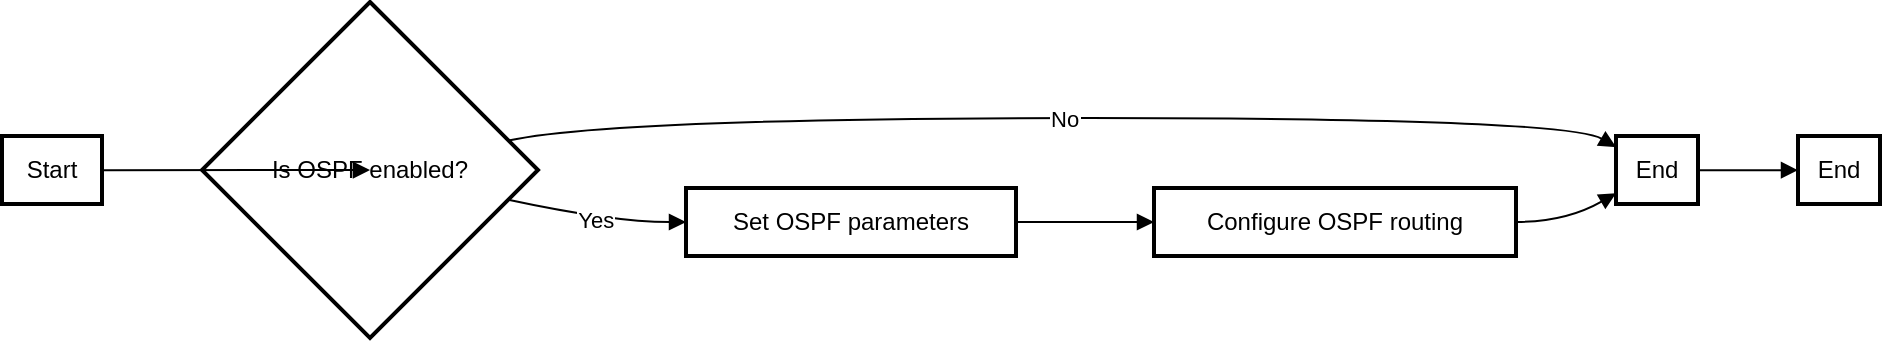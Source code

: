 <mxfile version="21.7.4" type="github">
  <diagram name="Page-1" id="OXUhZaIi6AO-RWhrEzdi">
    <mxGraphModel>
      <root>
        <mxCell id="0" />
        <mxCell id="1" parent="0" />
        <mxCell id="2" value="Start" style="whiteSpace=wrap;strokeWidth=2;" vertex="1" parent="1">
          <mxGeometry y="67" width="50" height="34" as="geometry" />
        </mxCell>
        <mxCell id="3" value="Is OSPF enabled?" style="rhombus;strokeWidth=2;whiteSpace=wrap;" vertex="1" parent="1">
          <mxGeometry x="100" width="168" height="168" as="geometry" />
        </mxCell>
        <mxCell id="4" value="Set OSPF parameters" style="whiteSpace=wrap;strokeWidth=2;" vertex="1" parent="1">
          <mxGeometry x="342" y="93" width="165" height="34" as="geometry" />
        </mxCell>
        <mxCell id="5" value="End" style="whiteSpace=wrap;strokeWidth=2;" vertex="1" parent="1">
          <mxGeometry x="807" y="67" width="41" height="34" as="geometry" />
        </mxCell>
        <mxCell id="6" value="Configure OSPF routing" style="whiteSpace=wrap;strokeWidth=2;" vertex="1" parent="1">
          <mxGeometry x="576" y="93" width="181" height="34" as="geometry" />
        </mxCell>
        <mxCell id="7" value="End" style="whiteSpace=wrap;strokeWidth=2;" vertex="1" parent="1">
          <mxGeometry x="898" y="67" width="41" height="34" as="geometry" />
        </mxCell>
        <mxCell id="8" value="" style="curved=1;startArrow=none;endArrow=block;exitX=1.007;exitY=0.503;entryX=0.002;entryY=0.501;" edge="1" parent="1" source="2" target="3">
          <mxGeometry relative="1" as="geometry">
            <Array as="points" />
          </mxGeometry>
        </mxCell>
        <mxCell id="9" value="Yes" style="curved=1;startArrow=none;endArrow=block;exitX=1.003;exitY=0.608;entryX=0.0;entryY=0.5;" edge="1" parent="1" source="3" target="4">
          <mxGeometry relative="1" as="geometry">
            <Array as="points">
              <mxPoint x="305" y="110" />
            </Array>
          </mxGeometry>
        </mxCell>
        <mxCell id="10" value="No" style="curved=1;startArrow=none;endArrow=block;exitX=1.003;exitY=0.393;entryX=-0.006;entryY=0.158;" edge="1" parent="1" source="3" target="5">
          <mxGeometry relative="1" as="geometry">
            <Array as="points">
              <mxPoint x="305" y="58" />
              <mxPoint x="782" y="58" />
            </Array>
          </mxGeometry>
        </mxCell>
        <mxCell id="11" value="" style="curved=1;startArrow=none;endArrow=block;exitX=1.001;exitY=0.5;entryX=0.0;entryY=0.5;" edge="1" parent="1" source="4" target="6">
          <mxGeometry relative="1" as="geometry">
            <Array as="points" />
          </mxGeometry>
        </mxCell>
        <mxCell id="12" value="" style="curved=1;startArrow=none;endArrow=block;exitX=0.999;exitY=0.5;entryX=-0.006;entryY=0.847;" edge="1" parent="1" source="6" target="5">
          <mxGeometry relative="1" as="geometry">
            <Array as="points">
              <mxPoint x="782" y="110" />
            </Array>
          </mxGeometry>
        </mxCell>
        <mxCell id="13" value="" style="curved=1;startArrow=none;endArrow=block;exitX=1.0;exitY=0.503;entryX=-0.0;entryY=0.503;" edge="1" parent="1" source="5" target="7">
          <mxGeometry relative="1" as="geometry">
            <Array as="points" />
          </mxGeometry>
        </mxCell>
      </root>
    </mxGraphModel>
  </diagram>
</mxfile>
